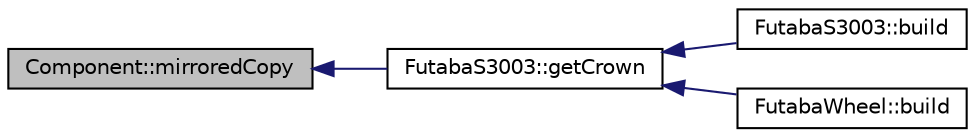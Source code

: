 digraph "Component::mirroredCopy"
{
  edge [fontname="Helvetica",fontsize="10",labelfontname="Helvetica",labelfontsize="10"];
  node [fontname="Helvetica",fontsize="10",shape=record];
  rankdir="LR";
  Node1 [label="Component::mirroredCopy",height=0.2,width=0.4,color="black", fillcolor="grey75", style="filled" fontcolor="black"];
  Node1 -> Node2 [dir="back",color="midnightblue",fontsize="10",style="solid",fontname="Helvetica"];
  Node2 [label="FutabaS3003::getCrown",height=0.2,width=0.4,color="black", fillcolor="white", style="filled",URL="$classFutabaS3003.html#abe872aedc329d45bf8956ba1c1a1cbaf",tooltip="returns a component only with the crown"];
  Node2 -> Node3 [dir="back",color="midnightblue",fontsize="10",style="solid",fontname="Helvetica"];
  Node3 [label="FutabaS3003::build",height=0.2,width=0.4,color="black", fillcolor="white", style="filled",URL="$classFutabaS3003.html#a780e4ad25476f3d7962675c1b5e4fb03",tooltip="Build the piece."];
  Node2 -> Node4 [dir="back",color="midnightblue",fontsize="10",style="solid",fontname="Helvetica"];
  Node4 [label="FutabaWheel::build",height=0.2,width=0.4,color="black", fillcolor="white", style="filled",URL="$classFutabaWheel.html#a6dc7222f040225cbea58a7f52ab51bc1",tooltip="Build the piece."];
}

